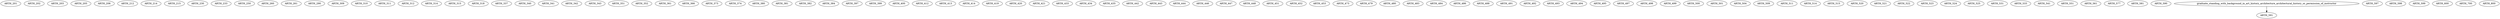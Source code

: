 digraph G {
    ARTH_201;
    ARTH_202;
    ARTH_203;
    ARTH_205;
    ARTH_206;
    ARTH_212;
    ARTH_214;
    ARTH_215;
    ARTH_230;
    ARTH_233;
    ARTH_250;
    ARTH_260;
    ARTH_261;
    ARTH_290;
    ARTH_309;
    ARTH_310;
    ARTH_311;
    ARTH_312;
    ARTH_314;
    ARTH_315;
    ARTH_318;
    ARTH_337;
    ARTH_340;
    ARTH_341;
    ARTH_342;
    ARTH_343;
    ARTH_351;
    ARTH_352;
    ARTH_361;
    ARTH_366;
    ARTH_373;
    ARTH_374;
    ARTH_380;
    ARTH_381;
    ARTH_382;
    ARTH_384;
    ARTH_397;
    ARTH_399;
    ARTH_400;
    ARTH_412;
    ARTH_413;
    ARTH_414;
    ARTH_419;
    ARTH_420;
    ARTH_421;
    ARTH_433;
    ARTH_434;
    ARTH_435;
    ARTH_442;
    ARTH_443;
    ARTH_444;
    ARTH_446;
    ARTH_447;
    ARTH_448;
    ARTH_451;
    ARTH_452;
    ARTH_453;
    ARTH_473;
    ARTH_479;
    ARTH_480;
    ARTH_483;
    ARTH_484;
    ARTH_486;
    ARTH_488;
    ARTH_491;
    ARTH_492;
    ARTH_493;
    ARTH_494;
    ARTH_495;
    ARTH_497;
    ARTH_498;
    ARTH_499;
    ARTH_500;
    ARTH_501;
    ARTH_504;
    ARTH_509;
    ARTH_511;
    ARTH_514;
    ARTH_515;
    ARTH_520;
    ARTH_521;
    ARTH_522;
    ARTH_523;
    ARTH_524;
    ARTH_525;
    ARTH_531;
    ARTH_533;
    ARTH_541;
    ARTH_551;
    ARTH_561;
    ARTH_577;
    ARTH_581;
    ARTH_590;
    edge [color=black];
    graduate_standing_with_background_in_art_history_architecture_architectural_history_or_permission_of_instructor -> ARTH_591;
    ARTH_597;
    ARTH_598;
    ARTH_599;
    ARTH_600;
    ARTH_700;
    ARTH_800;
}
